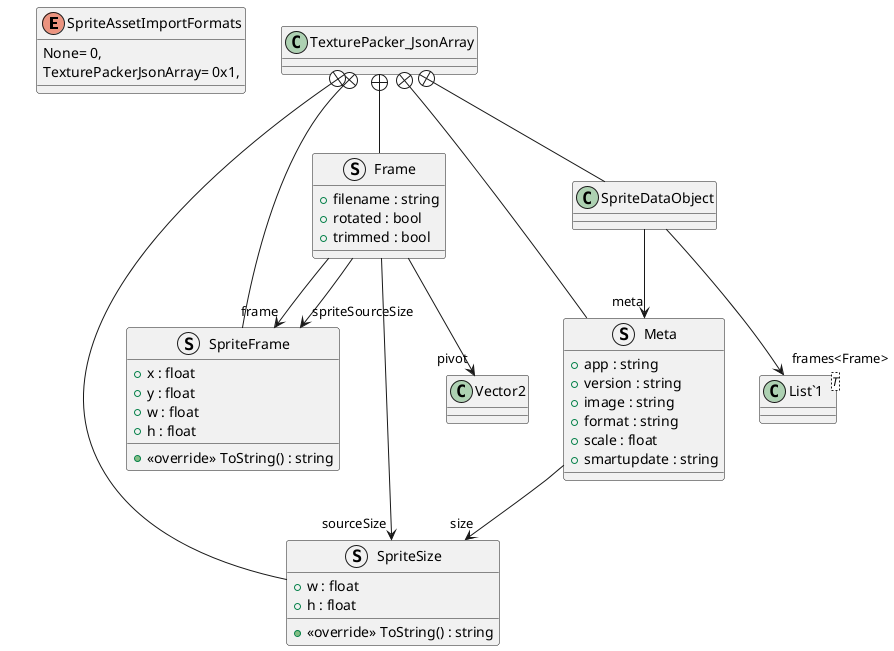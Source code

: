 @startuml
enum SpriteAssetImportFormats {
    None= 0,
    TexturePackerJsonArray= 0x1,
}
class TexturePacker_JsonArray {
}
struct SpriteFrame {
    + x : float
    + y : float
    + w : float
    + h : float
    + <<override>> ToString() : string
}
struct SpriteSize {
    + w : float
    + h : float
    + <<override>> ToString() : string
}
struct Frame {
    + filename : string
    + rotated : bool
    + trimmed : bool
}
struct Meta {
    + app : string
    + version : string
    + image : string
    + format : string
    + scale : float
    + smartupdate : string
}
class SpriteDataObject {
}
class "List`1"<T> {
}
TexturePacker_JsonArray +-- SpriteFrame
TexturePacker_JsonArray +-- SpriteSize
TexturePacker_JsonArray +-- Frame
Frame --> "frame" SpriteFrame
Frame --> "spriteSourceSize" SpriteFrame
Frame --> "sourceSize" SpriteSize
Frame --> "pivot" Vector2
TexturePacker_JsonArray +-- Meta
Meta --> "size" SpriteSize
TexturePacker_JsonArray +-- SpriteDataObject
SpriteDataObject --> "frames<Frame>" "List`1"
SpriteDataObject --> "meta" Meta
@enduml
